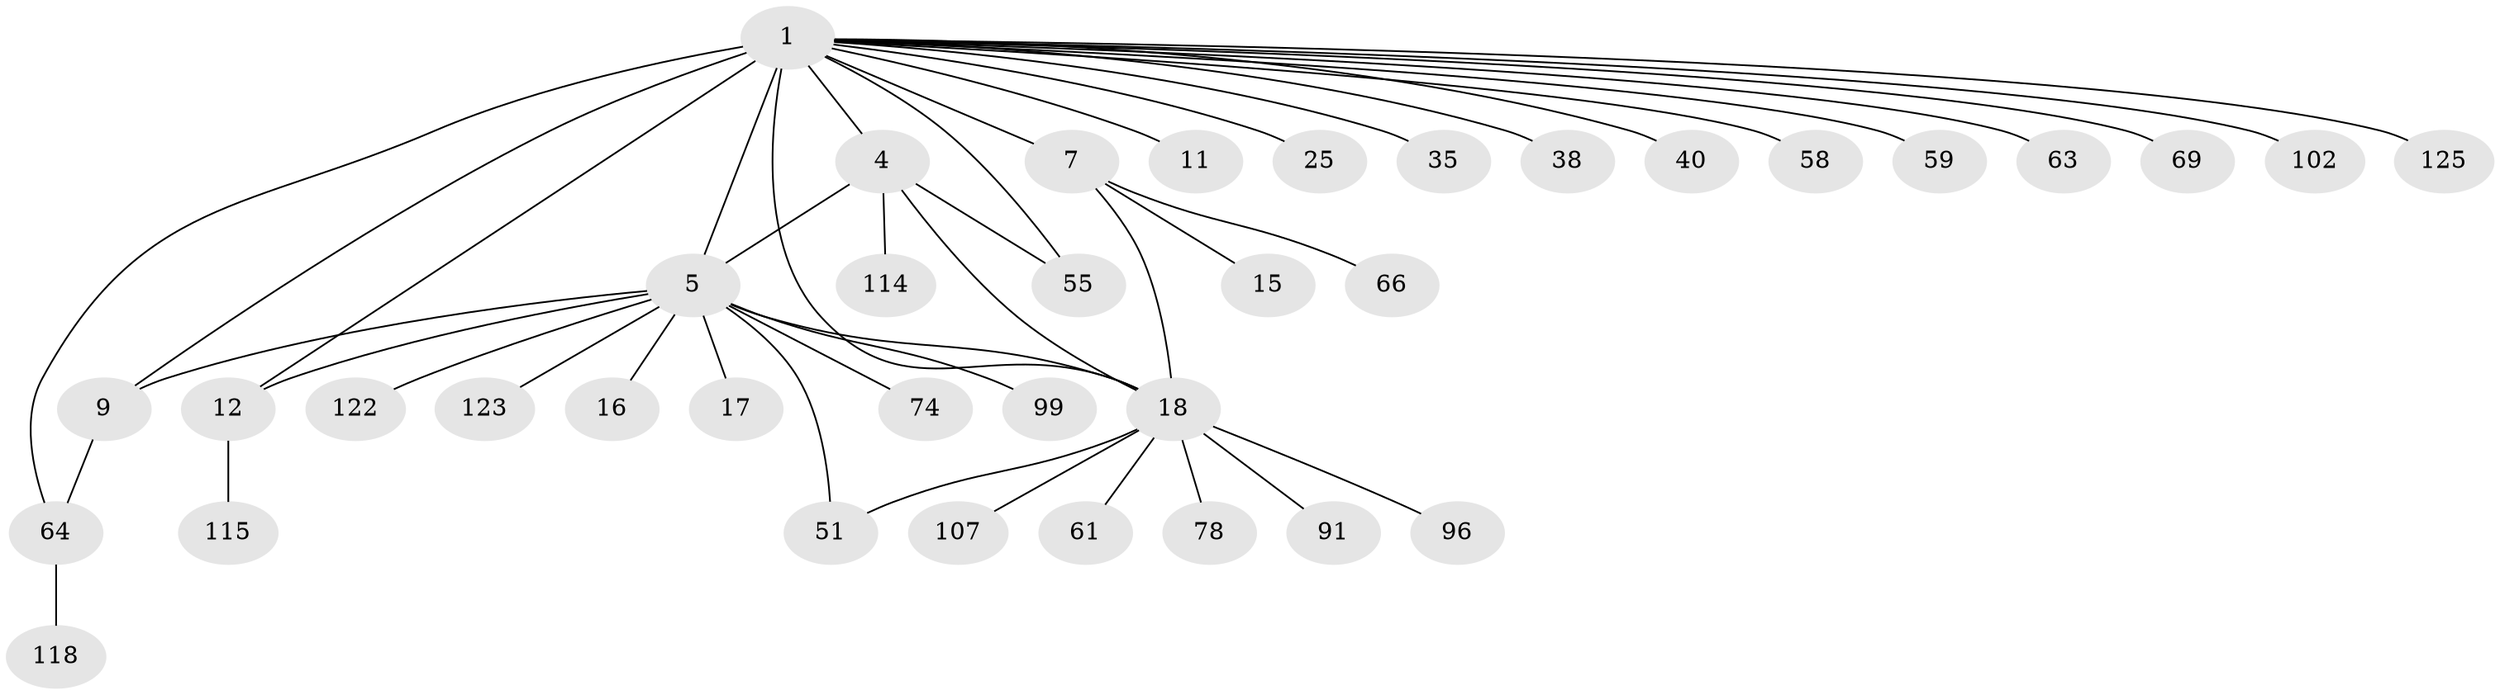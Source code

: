 // original degree distribution, {10: 0.016, 9: 0.024, 21: 0.008, 7: 0.024, 5: 0.032, 3: 0.104, 2: 0.24, 6: 0.032, 1: 0.472, 15: 0.008, 4: 0.024, 8: 0.016}
// Generated by graph-tools (version 1.1) at 2025/18/03/04/25 18:18:03]
// undirected, 37 vertices, 45 edges
graph export_dot {
graph [start="1"]
  node [color=gray90,style=filled];
  1 [super="+28+14+13+95+2"];
  4 [super="+37+71+88"];
  5 [super="+6+27+113+45"];
  7 [super="+105"];
  9 [super="+85+24"];
  11 [super="+77"];
  12 [super="+20+42+48"];
  15;
  16 [super="+104"];
  17 [super="+72"];
  18 [super="+19"];
  25;
  35 [super="+46+41"];
  38;
  40 [super="+94+86"];
  51 [super="+117"];
  55 [super="+76+70"];
  58;
  59;
  61;
  63;
  64 [super="+75+124"];
  66;
  69;
  74;
  78;
  91;
  96;
  99;
  102;
  107;
  114;
  115;
  118;
  122;
  123;
  125;
  1 -- 4 [weight=3];
  1 -- 25;
  1 -- 58;
  1 -- 59;
  1 -- 63;
  1 -- 64;
  1 -- 5 [weight=5];
  1 -- 69;
  1 -- 7;
  1 -- 9 [weight=3];
  1 -- 11;
  1 -- 12 [weight=4];
  1 -- 18 [weight=6];
  1 -- 35;
  1 -- 102;
  1 -- 38;
  1 -- 40 [weight=2];
  1 -- 55 [weight=2];
  1 -- 125;
  4 -- 55;
  4 -- 5 [weight=5];
  4 -- 114;
  4 -- 18 [weight=2];
  5 -- 9;
  5 -- 12;
  5 -- 16;
  5 -- 17;
  5 -- 51;
  5 -- 122;
  5 -- 99;
  5 -- 74;
  5 -- 123;
  5 -- 18;
  7 -- 15;
  7 -- 66;
  7 -- 18;
  9 -- 64;
  12 -- 115;
  18 -- 96;
  18 -- 107;
  18 -- 78;
  18 -- 51;
  18 -- 91;
  18 -- 61;
  64 -- 118;
}
